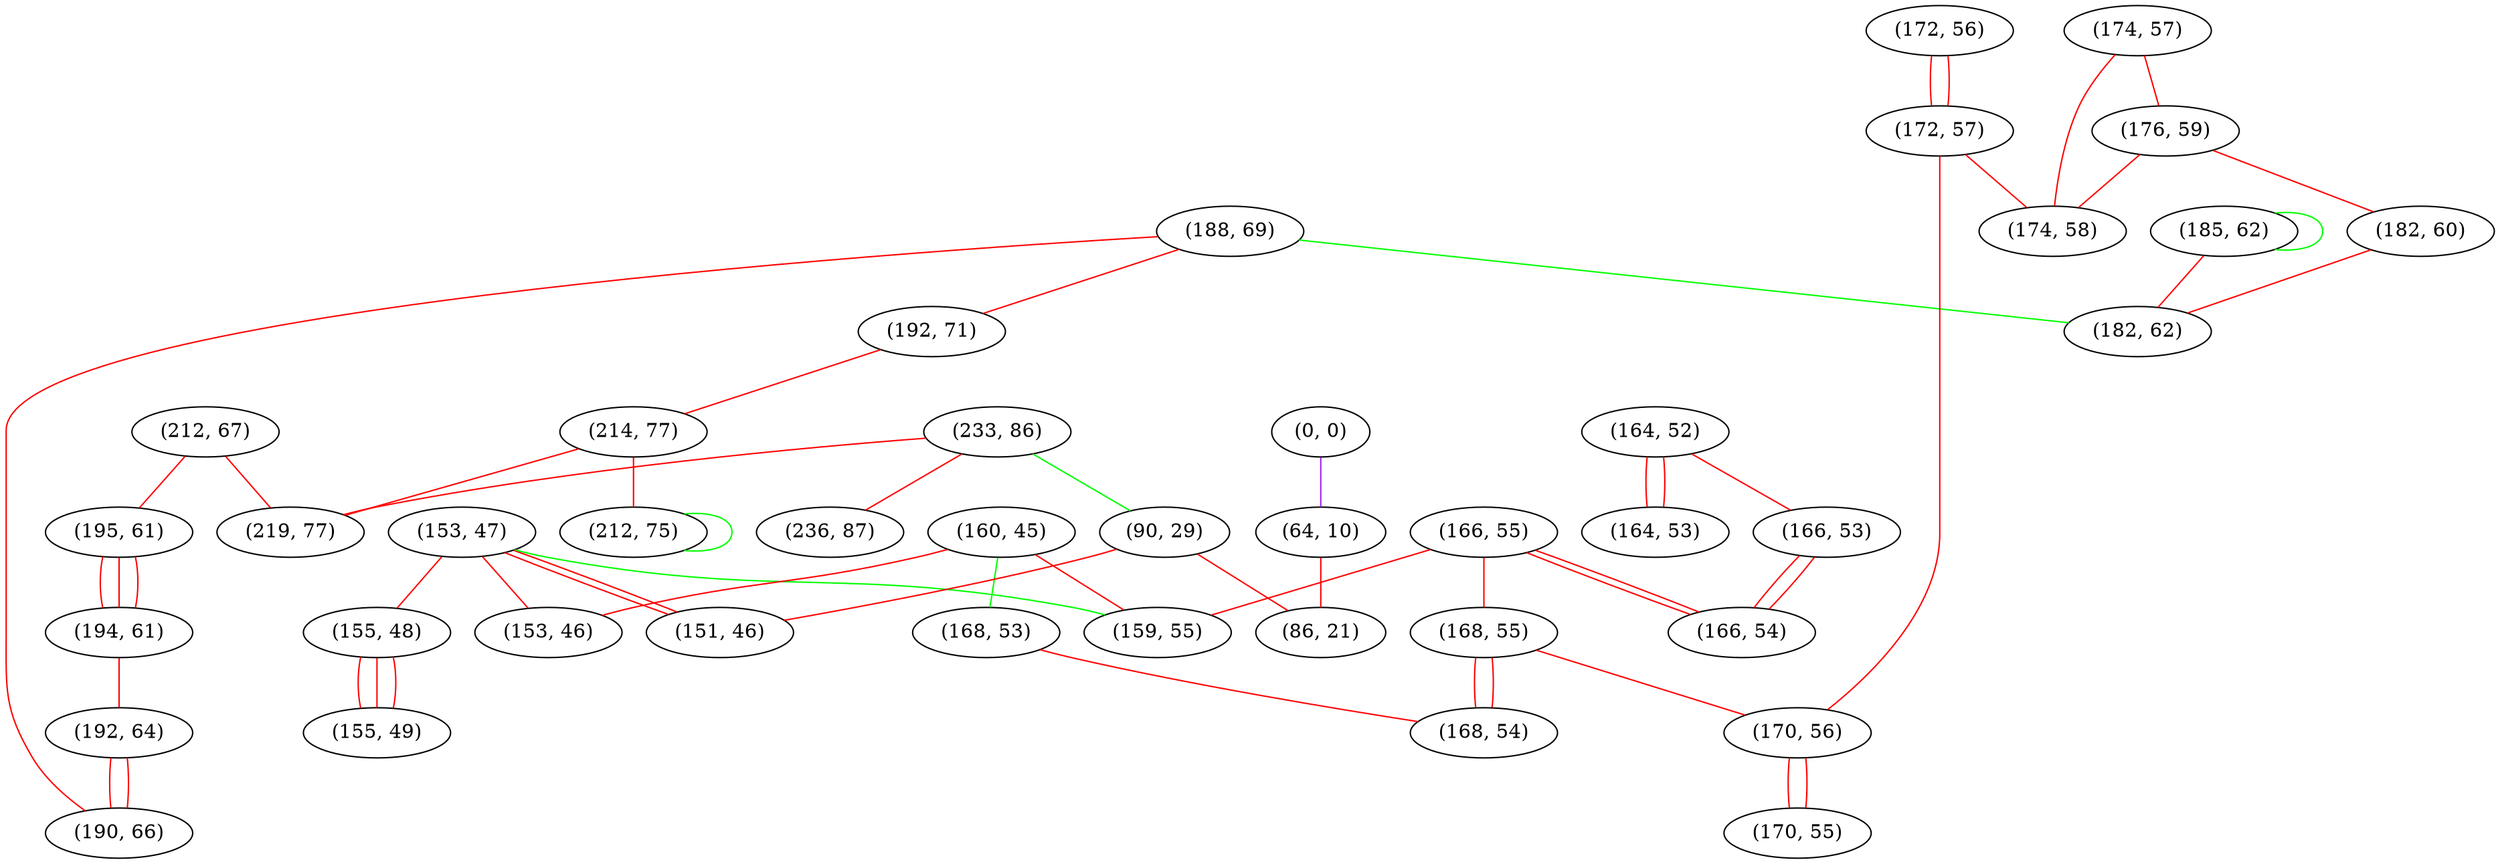 graph "" {
"(188, 69)";
"(212, 67)";
"(233, 86)";
"(153, 47)";
"(192, 71)";
"(155, 48)";
"(0, 0)";
"(166, 55)";
"(195, 61)";
"(236, 87)";
"(164, 52)";
"(168, 55)";
"(194, 61)";
"(214, 77)";
"(174, 57)";
"(160, 45)";
"(172, 56)";
"(176, 59)";
"(153, 46)";
"(164, 53)";
"(182, 60)";
"(192, 64)";
"(172, 57)";
"(190, 66)";
"(168, 53)";
"(166, 53)";
"(219, 77)";
"(170, 56)";
"(174, 58)";
"(64, 10)";
"(170, 55)";
"(185, 62)";
"(168, 54)";
"(90, 29)";
"(212, 75)";
"(151, 46)";
"(155, 49)";
"(159, 55)";
"(166, 54)";
"(86, 21)";
"(182, 62)";
"(188, 69)" -- "(190, 66)"  [color=red, key=0, weight=1];
"(188, 69)" -- "(192, 71)"  [color=red, key=0, weight=1];
"(188, 69)" -- "(182, 62)"  [color=green, key=0, weight=2];
"(212, 67)" -- "(195, 61)"  [color=red, key=0, weight=1];
"(212, 67)" -- "(219, 77)"  [color=red, key=0, weight=1];
"(233, 86)" -- "(90, 29)"  [color=green, key=0, weight=2];
"(233, 86)" -- "(236, 87)"  [color=red, key=0, weight=1];
"(233, 86)" -- "(219, 77)"  [color=red, key=0, weight=1];
"(153, 47)" -- "(155, 48)"  [color=red, key=0, weight=1];
"(153, 47)" -- "(151, 46)"  [color=red, key=0, weight=1];
"(153, 47)" -- "(151, 46)"  [color=red, key=1, weight=1];
"(153, 47)" -- "(153, 46)"  [color=red, key=0, weight=1];
"(153, 47)" -- "(159, 55)"  [color=green, key=0, weight=2];
"(192, 71)" -- "(214, 77)"  [color=red, key=0, weight=1];
"(155, 48)" -- "(155, 49)"  [color=red, key=0, weight=1];
"(155, 48)" -- "(155, 49)"  [color=red, key=1, weight=1];
"(155, 48)" -- "(155, 49)"  [color=red, key=2, weight=1];
"(0, 0)" -- "(64, 10)"  [color=purple, key=0, weight=4];
"(166, 55)" -- "(159, 55)"  [color=red, key=0, weight=1];
"(166, 55)" -- "(168, 55)"  [color=red, key=0, weight=1];
"(166, 55)" -- "(166, 54)"  [color=red, key=0, weight=1];
"(166, 55)" -- "(166, 54)"  [color=red, key=1, weight=1];
"(195, 61)" -- "(194, 61)"  [color=red, key=0, weight=1];
"(195, 61)" -- "(194, 61)"  [color=red, key=1, weight=1];
"(195, 61)" -- "(194, 61)"  [color=red, key=2, weight=1];
"(164, 52)" -- "(164, 53)"  [color=red, key=0, weight=1];
"(164, 52)" -- "(164, 53)"  [color=red, key=1, weight=1];
"(164, 52)" -- "(166, 53)"  [color=red, key=0, weight=1];
"(168, 55)" -- "(170, 56)"  [color=red, key=0, weight=1];
"(168, 55)" -- "(168, 54)"  [color=red, key=0, weight=1];
"(168, 55)" -- "(168, 54)"  [color=red, key=1, weight=1];
"(194, 61)" -- "(192, 64)"  [color=red, key=0, weight=1];
"(214, 77)" -- "(212, 75)"  [color=red, key=0, weight=1];
"(214, 77)" -- "(219, 77)"  [color=red, key=0, weight=1];
"(174, 57)" -- "(176, 59)"  [color=red, key=0, weight=1];
"(174, 57)" -- "(174, 58)"  [color=red, key=0, weight=1];
"(160, 45)" -- "(168, 53)"  [color=green, key=0, weight=2];
"(160, 45)" -- "(153, 46)"  [color=red, key=0, weight=1];
"(160, 45)" -- "(159, 55)"  [color=red, key=0, weight=1];
"(172, 56)" -- "(172, 57)"  [color=red, key=0, weight=1];
"(172, 56)" -- "(172, 57)"  [color=red, key=1, weight=1];
"(176, 59)" -- "(182, 60)"  [color=red, key=0, weight=1];
"(176, 59)" -- "(174, 58)"  [color=red, key=0, weight=1];
"(182, 60)" -- "(182, 62)"  [color=red, key=0, weight=1];
"(192, 64)" -- "(190, 66)"  [color=red, key=0, weight=1];
"(192, 64)" -- "(190, 66)"  [color=red, key=1, weight=1];
"(172, 57)" -- "(170, 56)"  [color=red, key=0, weight=1];
"(172, 57)" -- "(174, 58)"  [color=red, key=0, weight=1];
"(168, 53)" -- "(168, 54)"  [color=red, key=0, weight=1];
"(166, 53)" -- "(166, 54)"  [color=red, key=0, weight=1];
"(166, 53)" -- "(166, 54)"  [color=red, key=1, weight=1];
"(170, 56)" -- "(170, 55)"  [color=red, key=0, weight=1];
"(170, 56)" -- "(170, 55)"  [color=red, key=1, weight=1];
"(64, 10)" -- "(86, 21)"  [color=red, key=0, weight=1];
"(185, 62)" -- "(185, 62)"  [color=green, key=0, weight=2];
"(185, 62)" -- "(182, 62)"  [color=red, key=0, weight=1];
"(90, 29)" -- "(151, 46)"  [color=red, key=0, weight=1];
"(90, 29)" -- "(86, 21)"  [color=red, key=0, weight=1];
"(212, 75)" -- "(212, 75)"  [color=green, key=0, weight=2];
}
